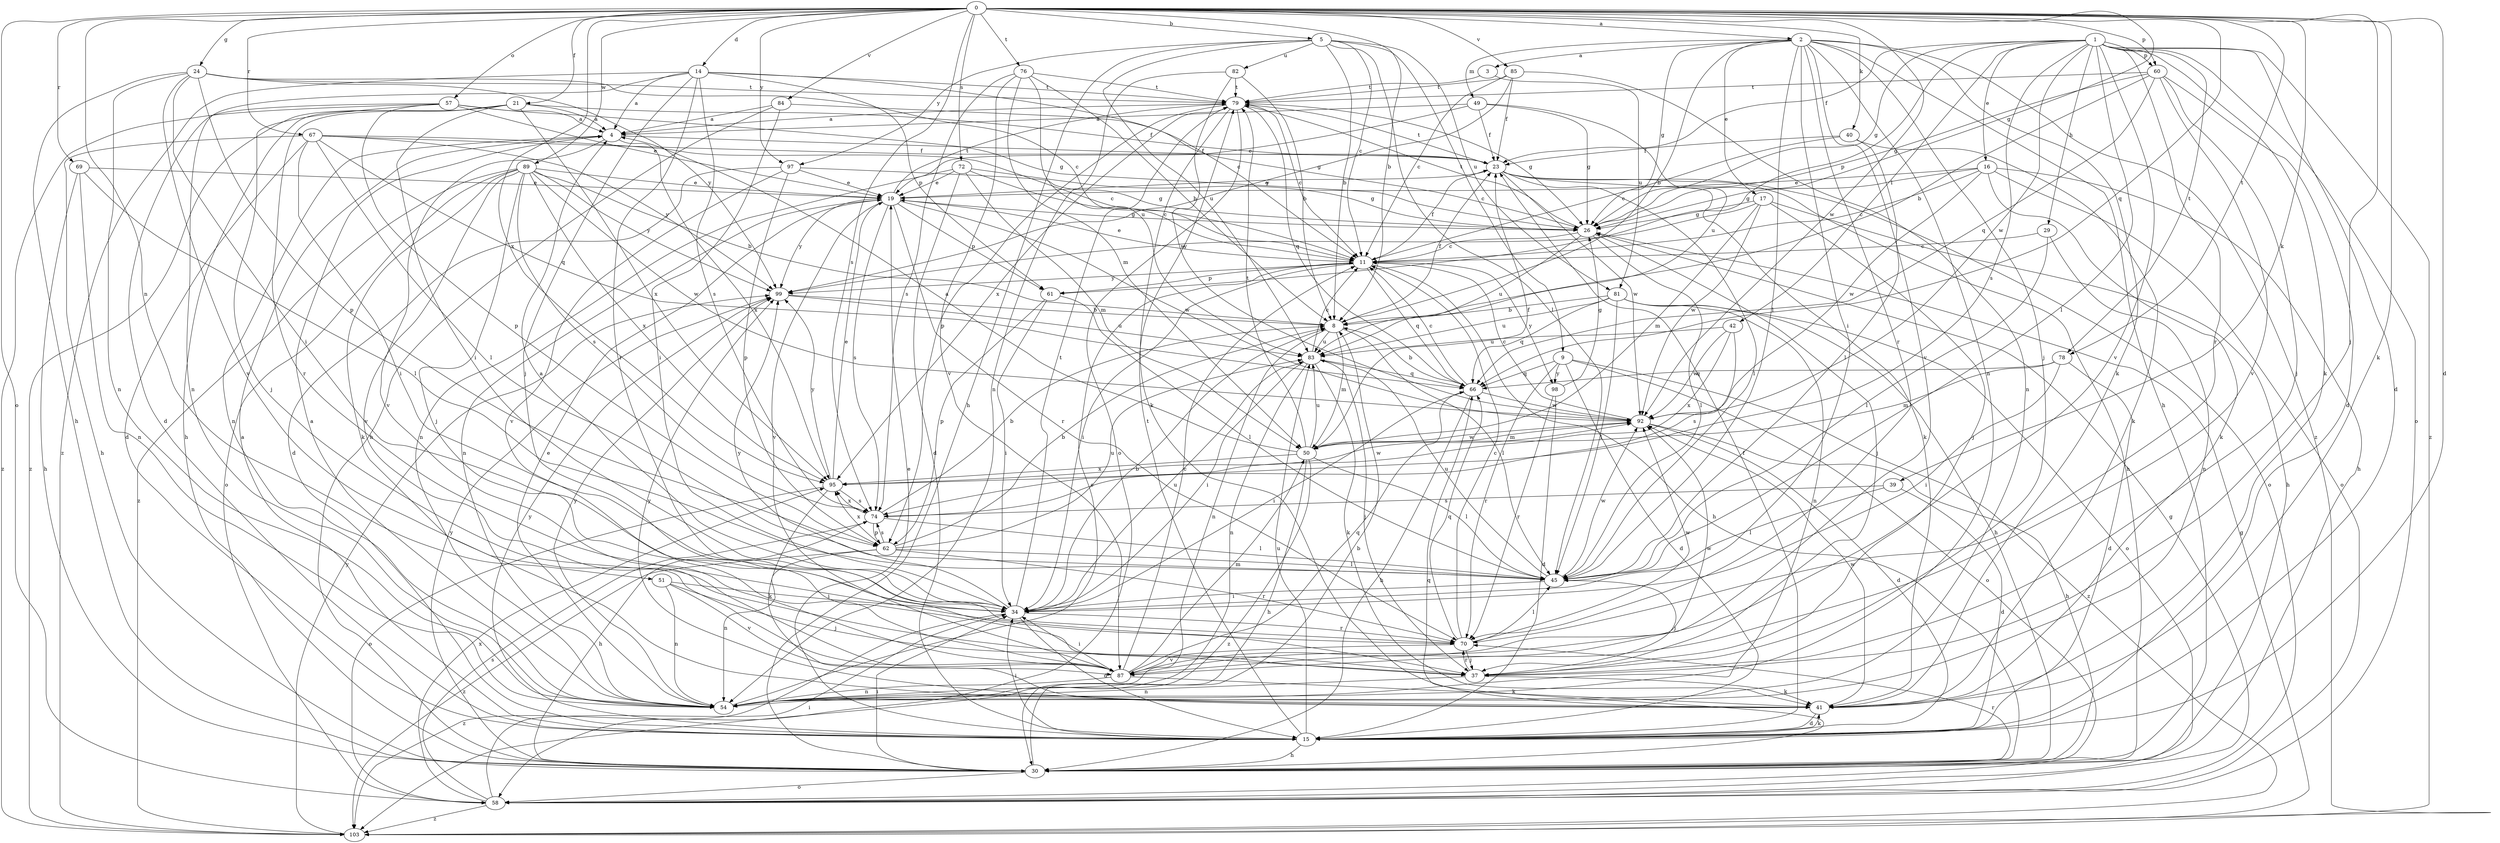 strict digraph  {
0;
1;
2;
3;
4;
5;
8;
9;
11;
14;
15;
16;
17;
19;
21;
23;
24;
26;
29;
30;
34;
37;
39;
40;
41;
42;
45;
49;
50;
51;
54;
57;
58;
60;
61;
62;
66;
67;
69;
70;
72;
74;
76;
78;
79;
81;
82;
83;
84;
85;
87;
89;
92;
95;
97;
98;
99;
103;
0 -> 2  [label=a];
0 -> 5  [label=b];
0 -> 8  [label=b];
0 -> 14  [label=d];
0 -> 15  [label=d];
0 -> 21  [label=f];
0 -> 24  [label=g];
0 -> 26  [label=g];
0 -> 37  [label=j];
0 -> 39  [label=k];
0 -> 40  [label=k];
0 -> 41  [label=k];
0 -> 51  [label=n];
0 -> 57  [label=o];
0 -> 58  [label=o];
0 -> 60  [label=p];
0 -> 66  [label=q];
0 -> 67  [label=r];
0 -> 69  [label=r];
0 -> 72  [label=s];
0 -> 74  [label=s];
0 -> 76  [label=t];
0 -> 78  [label=t];
0 -> 84  [label=v];
0 -> 85  [label=v];
0 -> 89  [label=w];
0 -> 92  [label=w];
0 -> 95  [label=x];
0 -> 97  [label=y];
1 -> 15  [label=d];
1 -> 16  [label=e];
1 -> 23  [label=f];
1 -> 26  [label=g];
1 -> 29  [label=h];
1 -> 41  [label=k];
1 -> 42  [label=l];
1 -> 45  [label=l];
1 -> 58  [label=o];
1 -> 60  [label=p];
1 -> 61  [label=p];
1 -> 70  [label=r];
1 -> 74  [label=s];
1 -> 78  [label=t];
1 -> 87  [label=v];
1 -> 92  [label=w];
1 -> 103  [label=z];
2 -> 3  [label=a];
2 -> 8  [label=b];
2 -> 17  [label=e];
2 -> 26  [label=g];
2 -> 30  [label=h];
2 -> 34  [label=i];
2 -> 37  [label=j];
2 -> 41  [label=k];
2 -> 45  [label=l];
2 -> 49  [label=m];
2 -> 54  [label=n];
2 -> 70  [label=r];
2 -> 87  [label=v];
2 -> 103  [label=z];
3 -> 79  [label=t];
3 -> 81  [label=u];
4 -> 23  [label=f];
4 -> 54  [label=n];
4 -> 87  [label=v];
4 -> 95  [label=x];
5 -> 8  [label=b];
5 -> 9  [label=c];
5 -> 11  [label=c];
5 -> 30  [label=h];
5 -> 45  [label=l];
5 -> 81  [label=u];
5 -> 82  [label=u];
5 -> 83  [label=u];
5 -> 97  [label=y];
8 -> 23  [label=f];
8 -> 45  [label=l];
8 -> 50  [label=m];
8 -> 54  [label=n];
8 -> 83  [label=u];
9 -> 15  [label=d];
9 -> 58  [label=o];
9 -> 66  [label=q];
9 -> 70  [label=r];
9 -> 98  [label=y];
9 -> 103  [label=z];
11 -> 19  [label=e];
11 -> 23  [label=f];
11 -> 30  [label=h];
11 -> 34  [label=i];
11 -> 61  [label=p];
11 -> 66  [label=q];
11 -> 98  [label=y];
11 -> 99  [label=y];
14 -> 4  [label=a];
14 -> 11  [label=c];
14 -> 37  [label=j];
14 -> 54  [label=n];
14 -> 61  [label=p];
14 -> 70  [label=r];
14 -> 74  [label=s];
14 -> 79  [label=t];
14 -> 103  [label=z];
15 -> 4  [label=a];
15 -> 19  [label=e];
15 -> 23  [label=f];
15 -> 30  [label=h];
15 -> 34  [label=i];
15 -> 41  [label=k];
15 -> 79  [label=t];
15 -> 83  [label=u];
15 -> 99  [label=y];
16 -> 11  [label=c];
16 -> 19  [label=e];
16 -> 26  [label=g];
16 -> 30  [label=h];
16 -> 41  [label=k];
16 -> 58  [label=o];
16 -> 92  [label=w];
17 -> 26  [label=g];
17 -> 30  [label=h];
17 -> 37  [label=j];
17 -> 50  [label=m];
17 -> 92  [label=w];
17 -> 99  [label=y];
19 -> 26  [label=g];
19 -> 54  [label=n];
19 -> 61  [label=p];
19 -> 70  [label=r];
19 -> 74  [label=s];
19 -> 79  [label=t];
19 -> 87  [label=v];
19 -> 92  [label=w];
19 -> 99  [label=y];
21 -> 4  [label=a];
21 -> 23  [label=f];
21 -> 30  [label=h];
21 -> 34  [label=i];
21 -> 70  [label=r];
21 -> 95  [label=x];
21 -> 103  [label=z];
23 -> 19  [label=e];
23 -> 30  [label=h];
23 -> 41  [label=k];
23 -> 45  [label=l];
23 -> 58  [label=o];
23 -> 79  [label=t];
23 -> 92  [label=w];
24 -> 11  [label=c];
24 -> 30  [label=h];
24 -> 34  [label=i];
24 -> 54  [label=n];
24 -> 62  [label=p];
24 -> 79  [label=t];
24 -> 87  [label=v];
24 -> 99  [label=y];
26 -> 11  [label=c];
26 -> 37  [label=j];
26 -> 45  [label=l];
26 -> 79  [label=t];
26 -> 83  [label=u];
29 -> 11  [label=c];
29 -> 45  [label=l];
29 -> 54  [label=n];
30 -> 8  [label=b];
30 -> 34  [label=i];
30 -> 58  [label=o];
30 -> 66  [label=q];
30 -> 70  [label=r];
30 -> 99  [label=y];
34 -> 4  [label=a];
34 -> 8  [label=b];
34 -> 15  [label=d];
34 -> 70  [label=r];
34 -> 79  [label=t];
34 -> 83  [label=u];
34 -> 99  [label=y];
34 -> 103  [label=z];
37 -> 41  [label=k];
37 -> 54  [label=n];
37 -> 70  [label=r];
39 -> 15  [label=d];
39 -> 45  [label=l];
39 -> 74  [label=s];
40 -> 11  [label=c];
40 -> 23  [label=f];
40 -> 41  [label=k];
40 -> 45  [label=l];
41 -> 15  [label=d];
41 -> 92  [label=w];
41 -> 99  [label=y];
42 -> 74  [label=s];
42 -> 83  [label=u];
42 -> 92  [label=w];
42 -> 95  [label=x];
45 -> 34  [label=i];
45 -> 37  [label=j];
45 -> 83  [label=u];
45 -> 92  [label=w];
49 -> 4  [label=a];
49 -> 19  [label=e];
49 -> 23  [label=f];
49 -> 26  [label=g];
49 -> 83  [label=u];
50 -> 4  [label=a];
50 -> 23  [label=f];
50 -> 30  [label=h];
50 -> 45  [label=l];
50 -> 79  [label=t];
50 -> 83  [label=u];
50 -> 92  [label=w];
50 -> 95  [label=x];
50 -> 103  [label=z];
51 -> 34  [label=i];
51 -> 37  [label=j];
51 -> 54  [label=n];
51 -> 87  [label=v];
54 -> 4  [label=a];
54 -> 11  [label=c];
54 -> 19  [label=e];
54 -> 99  [label=y];
57 -> 4  [label=a];
57 -> 15  [label=d];
57 -> 19  [label=e];
57 -> 26  [label=g];
57 -> 37  [label=j];
57 -> 62  [label=p];
57 -> 103  [label=z];
58 -> 26  [label=g];
58 -> 34  [label=i];
58 -> 74  [label=s];
58 -> 95  [label=x];
58 -> 103  [label=z];
60 -> 8  [label=b];
60 -> 15  [label=d];
60 -> 26  [label=g];
60 -> 37  [label=j];
60 -> 66  [label=q];
60 -> 79  [label=t];
60 -> 87  [label=v];
61 -> 34  [label=i];
61 -> 45  [label=l];
61 -> 62  [label=p];
62 -> 8  [label=b];
62 -> 45  [label=l];
62 -> 54  [label=n];
62 -> 70  [label=r];
62 -> 74  [label=s];
62 -> 83  [label=u];
62 -> 95  [label=x];
62 -> 103  [label=z];
66 -> 8  [label=b];
66 -> 11  [label=c];
66 -> 30  [label=h];
66 -> 34  [label=i];
66 -> 92  [label=w];
67 -> 11  [label=c];
67 -> 15  [label=d];
67 -> 23  [label=f];
67 -> 30  [label=h];
67 -> 34  [label=i];
67 -> 45  [label=l];
67 -> 66  [label=q];
67 -> 99  [label=y];
69 -> 19  [label=e];
69 -> 30  [label=h];
69 -> 45  [label=l];
69 -> 54  [label=n];
70 -> 11  [label=c];
70 -> 37  [label=j];
70 -> 45  [label=l];
70 -> 66  [label=q];
70 -> 87  [label=v];
70 -> 92  [label=w];
72 -> 11  [label=c];
72 -> 15  [label=d];
72 -> 19  [label=e];
72 -> 26  [label=g];
72 -> 50  [label=m];
72 -> 54  [label=n];
74 -> 8  [label=b];
74 -> 30  [label=h];
74 -> 45  [label=l];
74 -> 62  [label=p];
74 -> 95  [label=x];
76 -> 8  [label=b];
76 -> 50  [label=m];
76 -> 74  [label=s];
76 -> 79  [label=t];
76 -> 83  [label=u];
76 -> 87  [label=v];
78 -> 15  [label=d];
78 -> 34  [label=i];
78 -> 50  [label=m];
78 -> 66  [label=q];
79 -> 4  [label=a];
79 -> 11  [label=c];
79 -> 26  [label=g];
79 -> 41  [label=k];
79 -> 58  [label=o];
79 -> 62  [label=p];
79 -> 66  [label=q];
79 -> 95  [label=x];
81 -> 8  [label=b];
81 -> 30  [label=h];
81 -> 45  [label=l];
81 -> 54  [label=n];
81 -> 58  [label=o];
81 -> 66  [label=q];
81 -> 83  [label=u];
82 -> 8  [label=b];
82 -> 54  [label=n];
82 -> 79  [label=t];
82 -> 92  [label=w];
83 -> 11  [label=c];
83 -> 34  [label=i];
83 -> 37  [label=j];
83 -> 41  [label=k];
83 -> 54  [label=n];
83 -> 66  [label=q];
84 -> 4  [label=a];
84 -> 26  [label=g];
84 -> 30  [label=h];
84 -> 34  [label=i];
85 -> 11  [label=c];
85 -> 23  [label=f];
85 -> 54  [label=n];
85 -> 79  [label=t];
85 -> 99  [label=y];
87 -> 11  [label=c];
87 -> 34  [label=i];
87 -> 41  [label=k];
87 -> 50  [label=m];
87 -> 54  [label=n];
87 -> 66  [label=q];
87 -> 92  [label=w];
89 -> 8  [label=b];
89 -> 19  [label=e];
89 -> 37  [label=j];
89 -> 41  [label=k];
89 -> 58  [label=o];
89 -> 74  [label=s];
89 -> 87  [label=v];
89 -> 92  [label=w];
89 -> 95  [label=x];
89 -> 99  [label=y];
89 -> 103  [label=z];
92 -> 11  [label=c];
92 -> 15  [label=d];
92 -> 30  [label=h];
92 -> 50  [label=m];
95 -> 19  [label=e];
95 -> 41  [label=k];
95 -> 58  [label=o];
95 -> 74  [label=s];
95 -> 92  [label=w];
95 -> 99  [label=y];
97 -> 15  [label=d];
97 -> 19  [label=e];
97 -> 26  [label=g];
97 -> 62  [label=p];
97 -> 87  [label=v];
98 -> 15  [label=d];
98 -> 26  [label=g];
98 -> 70  [label=r];
99 -> 8  [label=b];
99 -> 83  [label=u];
103 -> 26  [label=g];
103 -> 99  [label=y];
}
